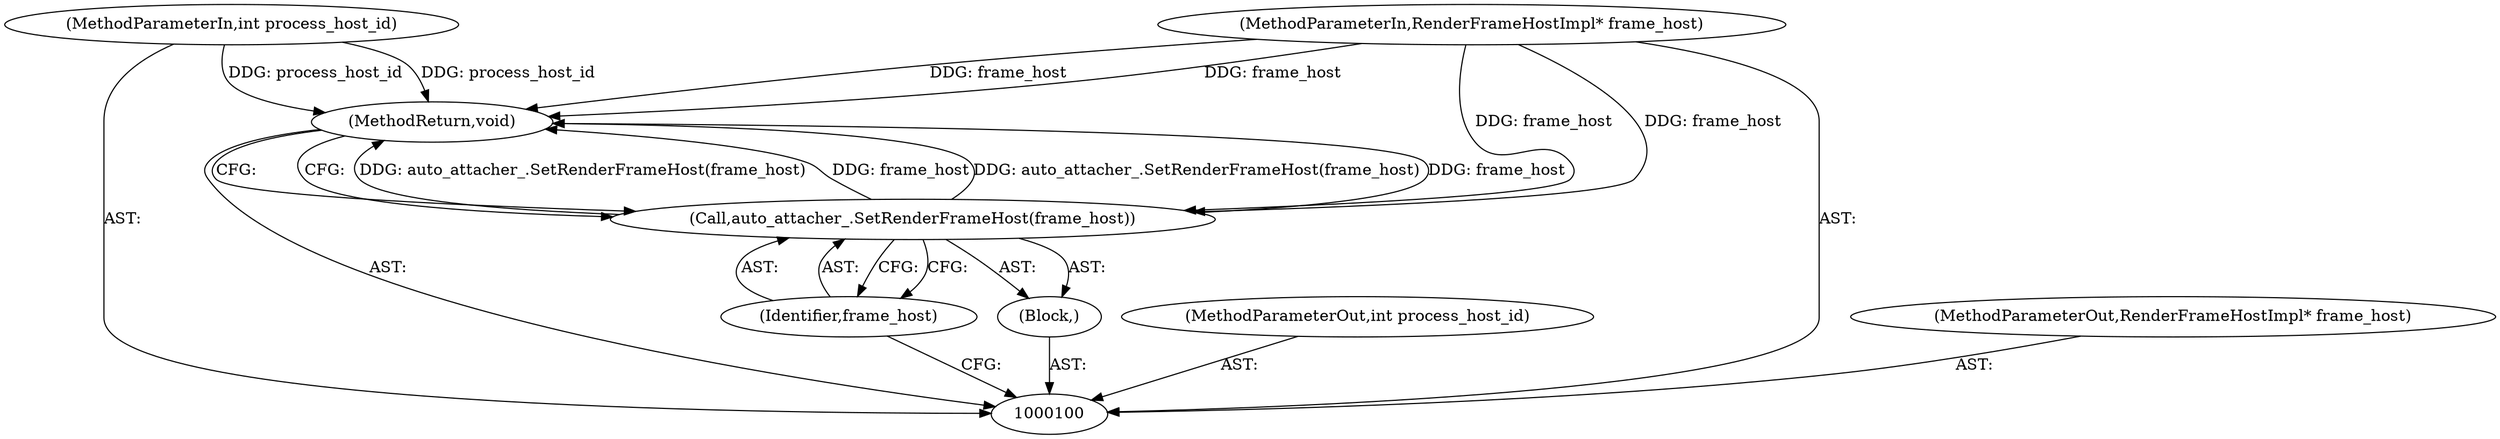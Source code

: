 digraph "0_Chrome_3c8e4852477d5b1e2da877808c998dc57db9460f_39" {
"1000106" [label="(MethodReturn,void)"];
"1000101" [label="(MethodParameterIn,int process_host_id)"];
"1000115" [label="(MethodParameterOut,int process_host_id)"];
"1000102" [label="(MethodParameterIn,RenderFrameHostImpl* frame_host)"];
"1000116" [label="(MethodParameterOut,RenderFrameHostImpl* frame_host)"];
"1000103" [label="(Block,)"];
"1000104" [label="(Call,auto_attacher_.SetRenderFrameHost(frame_host))"];
"1000105" [label="(Identifier,frame_host)"];
"1000106" -> "1000100"  [label="AST: "];
"1000106" -> "1000104"  [label="CFG: "];
"1000104" -> "1000106"  [label="DDG: auto_attacher_.SetRenderFrameHost(frame_host)"];
"1000104" -> "1000106"  [label="DDG: frame_host"];
"1000102" -> "1000106"  [label="DDG: frame_host"];
"1000101" -> "1000106"  [label="DDG: process_host_id"];
"1000101" -> "1000100"  [label="AST: "];
"1000101" -> "1000106"  [label="DDG: process_host_id"];
"1000115" -> "1000100"  [label="AST: "];
"1000102" -> "1000100"  [label="AST: "];
"1000102" -> "1000106"  [label="DDG: frame_host"];
"1000102" -> "1000104"  [label="DDG: frame_host"];
"1000116" -> "1000100"  [label="AST: "];
"1000103" -> "1000100"  [label="AST: "];
"1000104" -> "1000103"  [label="AST: "];
"1000104" -> "1000103"  [label="AST: "];
"1000104" -> "1000105"  [label="CFG: "];
"1000105" -> "1000104"  [label="AST: "];
"1000106" -> "1000104"  [label="CFG: "];
"1000104" -> "1000106"  [label="DDG: auto_attacher_.SetRenderFrameHost(frame_host)"];
"1000104" -> "1000106"  [label="DDG: frame_host"];
"1000102" -> "1000104"  [label="DDG: frame_host"];
"1000105" -> "1000104"  [label="AST: "];
"1000105" -> "1000100"  [label="CFG: "];
"1000104" -> "1000105"  [label="CFG: "];
}
